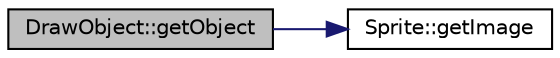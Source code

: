 digraph "DrawObject::getObject"
{
  edge [fontname="Helvetica",fontsize="10",labelfontname="Helvetica",labelfontsize="10"];
  node [fontname="Helvetica",fontsize="10",shape=record];
  rankdir="LR";
  Node1 [label="DrawObject::getObject",height=0.2,width=0.4,color="black", fillcolor="grey75", style="filled", fontcolor="black"];
  Node1 -> Node2 [color="midnightblue",fontsize="10",style="solid"];
  Node2 [label="Sprite::getImage",height=0.2,width=0.4,color="black", fillcolor="white", style="filled",URL="$class_sprite.html#a37b20fb41171754d6cc893a1efe9cea8",tooltip="Gibt das Bild zurück. "];
}
